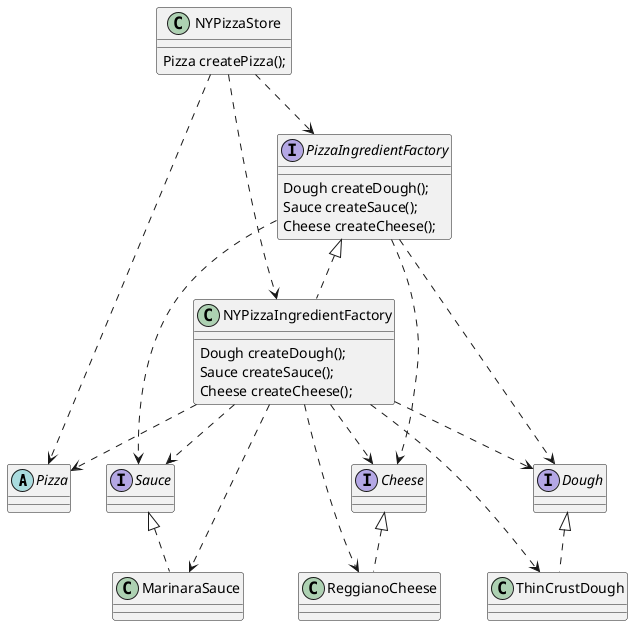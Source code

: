 @startuml Factory Abstract

abstract class Pizza {
}

NYPizzaStore ..> PizzaIngredientFactory
NYPizzaStore ..> NYPizzaIngredientFactory
NYPizzaStore ..> Pizza
NYPizzaIngredientFactory ..> ThinCrustDough
NYPizzaIngredientFactory ..> ReggianoCheese
NYPizzaIngredientFactory ..> MarinaraSauce
NYPizzaIngredientFactory ..> Pizza

class NYPizzaStore {
  {method} Pizza createPizza();
}

interface PizzaIngredientFactory {
  Dough createDough();
  Sauce createSauce();
  Cheese createCheese();
}

class NYPizzaIngredientFactory implements PizzaIngredientFactory {
  Dough createDough();
  Sauce createSauce();
  Cheese createCheese();
}

NYPizzaIngredientFactory ..> Dough
NYPizzaIngredientFactory ..> Cheese
NYPizzaIngredientFactory ..> Sauce

PizzaIngredientFactory ..> Dough
PizzaIngredientFactory ..> Cheese
PizzaIngredientFactory ..> Sauce

interface Dough {
}

class ThinCrustDough implements Dough {
}

interface Cheese {
}

class ReggianoCheese implements Cheese {
}

interface Sauce {
}

class MarinaraSauce implements Sauce {
}


@enduml